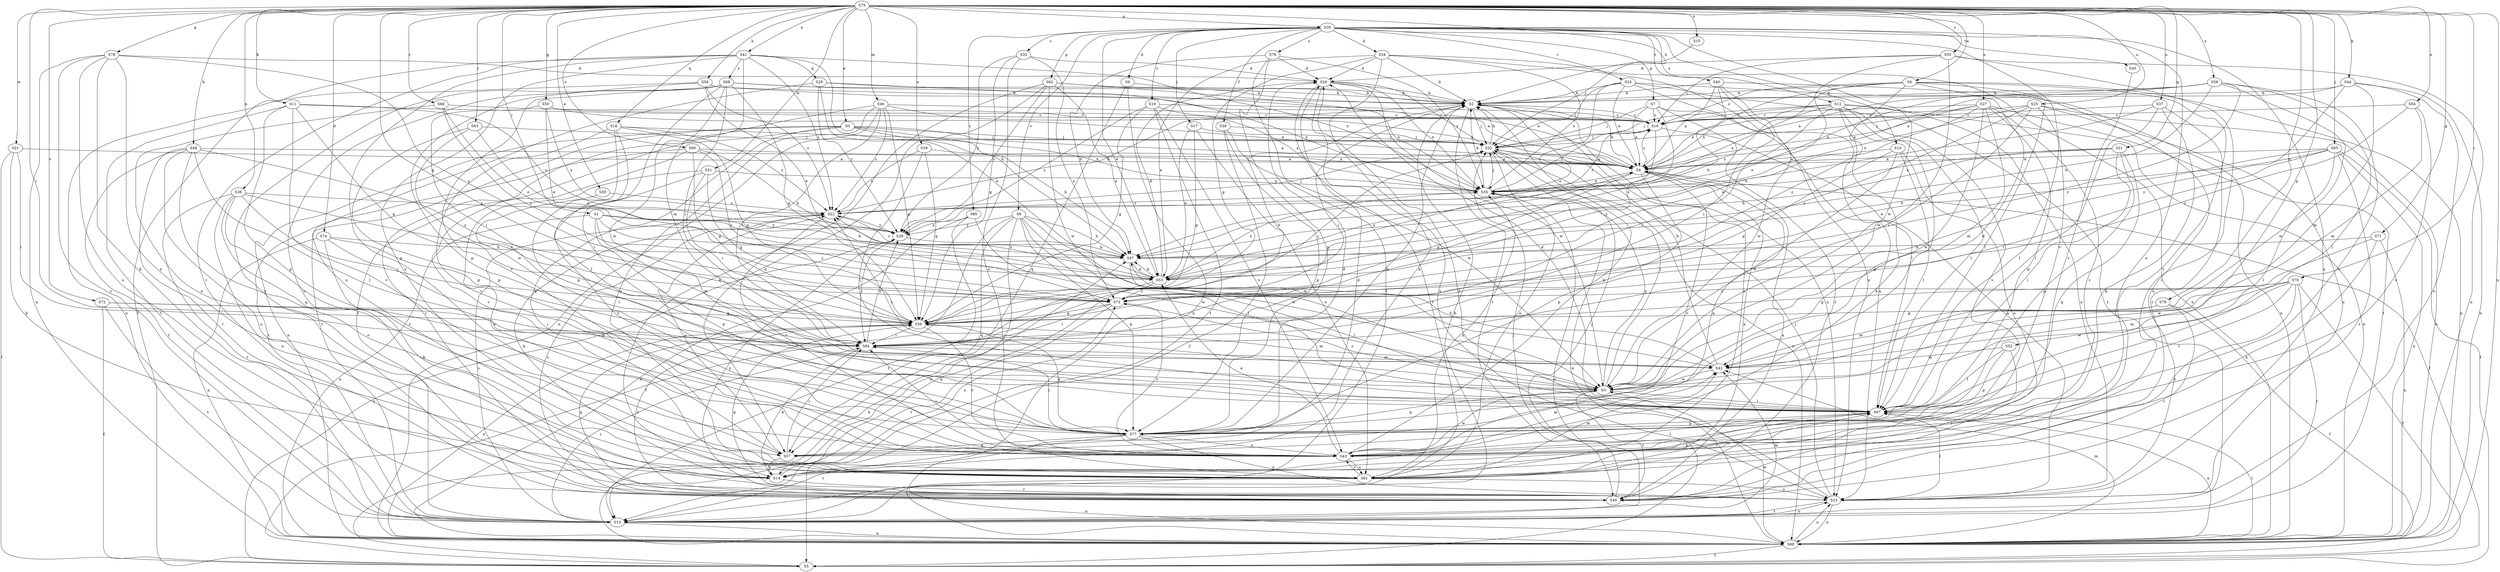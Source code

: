 strict digraph  {
S75;
S26;
S41;
S4;
S48;
S11;
S2;
S33;
S19;
S16;
S74;
S9;
S34;
S20;
S30;
S0;
S54;
S53;
S38;
S5;
S78;
S50;
S71;
S56;
S58;
S47;
S70;
S1;
S64;
S65;
S17;
S32;
S44;
S14;
S67;
S46;
S42;
S36;
S15;
S79;
S69;
S39;
S60;
S27;
S61;
S52;
S62;
S7;
S77;
S31;
S18;
S10;
S29;
S57;
S63;
S66;
S24;
S49;
S72;
S76;
S12;
S80;
S22;
S45;
S40;
S13;
S6;
S25;
S37;
S23;
S8;
S43;
S21;
S51;
S3;
S59;
S35;
S28;
S55;
S68;
S73;
S75 -> S26  [label=a];
S75 -> S41  [label=a];
S75 -> S48  [label=b];
S75 -> S11  [label=b];
S75 -> S2  [label=b];
S75 -> S74  [label=d];
S75 -> S30  [label=e];
S75 -> S0  [label=e];
S75 -> S54  [label=e];
S75 -> S78  [label=g];
S75 -> S50  [label=g];
S75 -> S71  [label=g];
S75 -> S56  [label=g];
S75 -> S58  [label=h];
S75 -> S70  [label=i];
S75 -> S1  [label=i];
S75 -> S64  [label=i];
S75 -> S65  [label=j];
S75 -> S44  [label=k];
S75 -> S46  [label=m];
S75 -> S36  [label=n];
S75 -> S15  [label=n];
S75 -> S79  [label=n];
S75 -> S69  [label=n];
S75 -> S39  [label=o];
S75 -> S60  [label=o];
S75 -> S27  [label=o];
S75 -> S52  [label=p];
S75 -> S31  [label=q];
S75 -> S18  [label=q];
S75 -> S63  [label=r];
S75 -> S66  [label=r];
S75 -> S72  [label=s];
S75 -> S6  [label=u];
S75 -> S25  [label=u];
S75 -> S37  [label=u];
S75 -> S21  [label=w];
S75 -> S51  [label=w];
S75 -> S59  [label=x];
S75 -> S55  [label=z];
S26 -> S33  [label=c];
S26 -> S19  [label=c];
S26 -> S9  [label=d];
S26 -> S34  [label=d];
S26 -> S53  [label=e];
S26 -> S38  [label=f];
S26 -> S17  [label=j];
S26 -> S61  [label=o];
S26 -> S62  [label=p];
S26 -> S7  [label=p];
S26 -> S10  [label=q];
S26 -> S24  [label=r];
S26 -> S76  [label=s];
S26 -> S12  [label=s];
S26 -> S80  [label=s];
S26 -> S45  [label=t];
S26 -> S40  [label=t];
S26 -> S23  [label=u];
S26 -> S8  [label=v];
S26 -> S43  [label=v];
S26 -> S3  [label=w];
S41 -> S5  [label=f];
S41 -> S47  [label=h];
S41 -> S42  [label=m];
S41 -> S61  [label=o];
S41 -> S29  [label=q];
S41 -> S57  [label=q];
S41 -> S49  [label=r];
S41 -> S22  [label=s];
S41 -> S35  [label=x];
S41 -> S68  [label=z];
S4 -> S2  [label=b];
S4 -> S16  [label=c];
S4 -> S5  [label=f];
S4 -> S56  [label=g];
S4 -> S77  [label=p];
S4 -> S43  [label=v];
S4 -> S35  [label=x];
S48 -> S4  [label=a];
S48 -> S67  [label=l];
S48 -> S57  [label=q];
S48 -> S49  [label=r];
S48 -> S13  [label=t];
S48 -> S23  [label=u];
S48 -> S73  [label=z];
S11 -> S16  [label=c];
S11 -> S56  [label=g];
S11 -> S77  [label=p];
S11 -> S13  [label=t];
S11 -> S43  [label=v];
S11 -> S28  [label=y];
S2 -> S16  [label=c];
S2 -> S64  [label=i];
S2 -> S32  [label=j];
S2 -> S61  [label=o];
S2 -> S49  [label=r];
S2 -> S23  [label=u];
S33 -> S20  [label=d];
S33 -> S56  [label=g];
S33 -> S61  [label=o];
S33 -> S28  [label=y];
S33 -> S73  [label=z];
S19 -> S16  [label=c];
S19 -> S56  [label=g];
S19 -> S13  [label=t];
S19 -> S43  [label=v];
S19 -> S35  [label=x];
S19 -> S28  [label=y];
S16 -> S32  [label=j];
S16 -> S22  [label=s];
S16 -> S23  [label=u];
S16 -> S73  [label=z];
S74 -> S56  [label=g];
S74 -> S47  [label=h];
S74 -> S14  [label=k];
S74 -> S69  [label=n];
S74 -> S77  [label=p];
S9 -> S2  [label=b];
S9 -> S69  [label=n];
S9 -> S57  [label=q];
S34 -> S2  [label=b];
S34 -> S20  [label=d];
S34 -> S53  [label=e];
S34 -> S56  [label=g];
S34 -> S14  [label=k];
S34 -> S69  [label=n];
S34 -> S23  [label=u];
S34 -> S35  [label=x];
S20 -> S2  [label=b];
S20 -> S32  [label=j];
S20 -> S13  [label=t];
S20 -> S23  [label=u];
S20 -> S3  [label=w];
S20 -> S35  [label=x];
S30 -> S67  [label=l];
S30 -> S22  [label=s];
S0 -> S4  [label=a];
S0 -> S47  [label=h];
S0 -> S32  [label=j];
S0 -> S69  [label=n];
S0 -> S57  [label=q];
S0 -> S49  [label=r];
S0 -> S13  [label=t];
S0 -> S35  [label=x];
S54 -> S16  [label=c];
S54 -> S42  [label=m];
S54 -> S43  [label=v];
S54 -> S73  [label=z];
S53 -> S4  [label=a];
S53 -> S20  [label=d];
S53 -> S47  [label=h];
S53 -> S14  [label=k];
S53 -> S22  [label=s];
S53 -> S35  [label=x];
S53 -> S73  [label=z];
S38 -> S5  [label=f];
S38 -> S32  [label=j];
S38 -> S77  [label=p];
S38 -> S3  [label=w];
S5 -> S47  [label=h];
S5 -> S35  [label=x];
S5 -> S28  [label=y];
S78 -> S20  [label=d];
S78 -> S14  [label=k];
S78 -> S69  [label=n];
S78 -> S61  [label=o];
S78 -> S13  [label=t];
S78 -> S23  [label=u];
S78 -> S73  [label=z];
S50 -> S4  [label=a];
S50 -> S16  [label=c];
S50 -> S53  [label=e];
S50 -> S64  [label=i];
S50 -> S28  [label=y];
S71 -> S47  [label=h];
S71 -> S14  [label=k];
S71 -> S69  [label=n];
S71 -> S3  [label=w];
S56 -> S64  [label=i];
S56 -> S32  [label=j];
S56 -> S42  [label=m];
S56 -> S69  [label=n];
S56 -> S49  [label=r];
S56 -> S43  [label=v];
S58 -> S4  [label=a];
S58 -> S2  [label=b];
S58 -> S53  [label=e];
S58 -> S69  [label=n];
S58 -> S77  [label=p];
S58 -> S22  [label=s];
S47 -> S53  [label=e];
S47 -> S67  [label=l];
S47 -> S22  [label=s];
S70 -> S5  [label=f];
S70 -> S56  [label=g];
S70 -> S67  [label=l];
S70 -> S42  [label=m];
S70 -> S61  [label=o];
S70 -> S13  [label=t];
S70 -> S3  [label=w];
S70 -> S73  [label=z];
S1 -> S47  [label=h];
S1 -> S42  [label=m];
S1 -> S69  [label=n];
S1 -> S77  [label=p];
S1 -> S28  [label=y];
S1 -> S73  [label=z];
S64 -> S2  [label=b];
S64 -> S14  [label=k];
S64 -> S42  [label=m];
S64 -> S28  [label=y];
S65 -> S4  [label=a];
S65 -> S53  [label=e];
S65 -> S5  [label=f];
S65 -> S47  [label=h];
S65 -> S64  [label=i];
S65 -> S67  [label=l];
S65 -> S69  [label=n];
S65 -> S49  [label=r];
S17 -> S53  [label=e];
S17 -> S56  [label=g];
S17 -> S32  [label=j];
S17 -> S61  [label=o];
S32 -> S4  [label=a];
S32 -> S2  [label=b];
S32 -> S69  [label=n];
S32 -> S61  [label=o];
S44 -> S4  [label=a];
S44 -> S2  [label=b];
S44 -> S42  [label=m];
S44 -> S69  [label=n];
S44 -> S23  [label=u];
S44 -> S73  [label=z];
S14 -> S20  [label=d];
S14 -> S49  [label=r];
S14 -> S73  [label=z];
S67 -> S20  [label=d];
S67 -> S14  [label=k];
S67 -> S69  [label=n];
S67 -> S77  [label=p];
S46 -> S4  [label=a];
S46 -> S16  [label=c];
S46 -> S56  [label=g];
S46 -> S64  [label=i];
S46 -> S69  [label=n];
S46 -> S61  [label=o];
S46 -> S22  [label=s];
S46 -> S13  [label=t];
S42 -> S2  [label=b];
S42 -> S47  [label=h];
S42 -> S3  [label=w];
S36 -> S64  [label=i];
S36 -> S61  [label=o];
S36 -> S22  [label=s];
S36 -> S13  [label=t];
S36 -> S23  [label=u];
S36 -> S43  [label=v];
S36 -> S73  [label=z];
S15 -> S32  [label=j];
S79 -> S5  [label=f];
S79 -> S56  [label=g];
S79 -> S42  [label=m];
S79 -> S49  [label=r];
S69 -> S5  [label=f];
S69 -> S67  [label=l];
S69 -> S42  [label=m];
S69 -> S23  [label=u];
S69 -> S3  [label=w];
S39 -> S4  [label=a];
S39 -> S56  [label=g];
S39 -> S67  [label=l];
S39 -> S22  [label=s];
S60 -> S4  [label=a];
S60 -> S56  [label=g];
S60 -> S47  [label=h];
S60 -> S13  [label=t];
S60 -> S43  [label=v];
S60 -> S73  [label=z];
S27 -> S4  [label=a];
S27 -> S16  [label=c];
S27 -> S53  [label=e];
S27 -> S32  [label=j];
S27 -> S42  [label=m];
S27 -> S77  [label=p];
S27 -> S13  [label=t];
S27 -> S43  [label=v];
S27 -> S3  [label=w];
S61 -> S4  [label=a];
S61 -> S67  [label=l];
S61 -> S42  [label=m];
S61 -> S69  [label=n];
S61 -> S23  [label=u];
S61 -> S43  [label=v];
S61 -> S35  [label=x];
S52 -> S67  [label=l];
S52 -> S42  [label=m];
S52 -> S77  [label=p];
S52 -> S49  [label=r];
S62 -> S2  [label=b];
S62 -> S53  [label=e];
S62 -> S14  [label=k];
S62 -> S57  [label=q];
S62 -> S3  [label=w];
S62 -> S35  [label=x];
S62 -> S28  [label=y];
S7 -> S4  [label=a];
S7 -> S16  [label=c];
S7 -> S53  [label=e];
S7 -> S32  [label=j];
S7 -> S67  [label=l];
S7 -> S49  [label=r];
S77 -> S2  [label=b];
S77 -> S56  [label=g];
S77 -> S64  [label=i];
S77 -> S57  [label=q];
S77 -> S13  [label=t];
S77 -> S23  [label=u];
S77 -> S43  [label=v];
S31 -> S4  [label=a];
S31 -> S47  [label=h];
S31 -> S67  [label=l];
S31 -> S77  [label=p];
S31 -> S57  [label=q];
S31 -> S35  [label=x];
S18 -> S56  [label=g];
S18 -> S32  [label=j];
S18 -> S67  [label=l];
S18 -> S77  [label=p];
S18 -> S22  [label=s];
S18 -> S43  [label=v];
S10 -> S4  [label=a];
S10 -> S56  [label=g];
S10 -> S67  [label=l];
S10 -> S61  [label=o];
S10 -> S3  [label=w];
S29 -> S2  [label=b];
S29 -> S53  [label=e];
S29 -> S61  [label=o];
S29 -> S35  [label=x];
S29 -> S28  [label=y];
S57 -> S20  [label=d];
S57 -> S64  [label=i];
S57 -> S14  [label=k];
S57 -> S42  [label=m];
S57 -> S22  [label=s];
S63 -> S53  [label=e];
S63 -> S32  [label=j];
S63 -> S77  [label=p];
S63 -> S3  [label=w];
S66 -> S16  [label=c];
S66 -> S53  [label=e];
S66 -> S61  [label=o];
S66 -> S73  [label=z];
S24 -> S4  [label=a];
S24 -> S2  [label=b];
S24 -> S53  [label=e];
S24 -> S32  [label=j];
S24 -> S69  [label=n];
S24 -> S13  [label=t];
S24 -> S23  [label=u];
S49 -> S4  [label=a];
S49 -> S56  [label=g];
S49 -> S32  [label=j];
S49 -> S22  [label=s];
S49 -> S28  [label=y];
S72 -> S5  [label=f];
S72 -> S56  [label=g];
S72 -> S64  [label=i];
S72 -> S13  [label=t];
S76 -> S20  [label=d];
S76 -> S47  [label=h];
S76 -> S77  [label=p];
S76 -> S13  [label=t];
S76 -> S35  [label=x];
S12 -> S4  [label=a];
S12 -> S16  [label=c];
S12 -> S64  [label=i];
S12 -> S32  [label=j];
S12 -> S14  [label=k];
S12 -> S67  [label=l];
S12 -> S69  [label=n];
S12 -> S77  [label=p];
S12 -> S23  [label=u];
S12 -> S43  [label=v];
S12 -> S35  [label=x];
S80 -> S69  [label=n];
S80 -> S13  [label=t];
S80 -> S3  [label=w];
S80 -> S28  [label=y];
S22 -> S2  [label=b];
S22 -> S32  [label=j];
S22 -> S14  [label=k];
S22 -> S43  [label=v];
S22 -> S28  [label=y];
S45 -> S43  [label=v];
S40 -> S4  [label=a];
S40 -> S2  [label=b];
S40 -> S47  [label=h];
S40 -> S64  [label=i];
S40 -> S23  [label=u];
S40 -> S3  [label=w];
S13 -> S2  [label=b];
S13 -> S64  [label=i];
S13 -> S32  [label=j];
S13 -> S42  [label=m];
S13 -> S69  [label=n];
S13 -> S22  [label=s];
S13 -> S23  [label=u];
S6 -> S2  [label=b];
S6 -> S16  [label=c];
S6 -> S67  [label=l];
S6 -> S69  [label=n];
S6 -> S43  [label=v];
S6 -> S3  [label=w];
S6 -> S35  [label=x];
S6 -> S28  [label=y];
S6 -> S73  [label=z];
S25 -> S16  [label=c];
S25 -> S64  [label=i];
S25 -> S67  [label=l];
S25 -> S69  [label=n];
S25 -> S23  [label=u];
S25 -> S35  [label=x];
S25 -> S73  [label=z];
S37 -> S16  [label=c];
S37 -> S47  [label=h];
S37 -> S14  [label=k];
S37 -> S67  [label=l];
S37 -> S49  [label=r];
S23 -> S20  [label=d];
S23 -> S56  [label=g];
S23 -> S32  [label=j];
S23 -> S67  [label=l];
S23 -> S69  [label=n];
S23 -> S13  [label=t];
S8 -> S5  [label=f];
S8 -> S47  [label=h];
S8 -> S67  [label=l];
S8 -> S42  [label=m];
S8 -> S69  [label=n];
S8 -> S77  [label=p];
S8 -> S57  [label=q];
S8 -> S3  [label=w];
S8 -> S28  [label=y];
S43 -> S4  [label=a];
S43 -> S2  [label=b];
S43 -> S53  [label=e];
S43 -> S64  [label=i];
S43 -> S67  [label=l];
S43 -> S61  [label=o];
S43 -> S3  [label=w];
S21 -> S4  [label=a];
S21 -> S5  [label=f];
S21 -> S64  [label=i];
S21 -> S14  [label=k];
S51 -> S56  [label=g];
S51 -> S64  [label=i];
S51 -> S61  [label=o];
S51 -> S43  [label=v];
S51 -> S35  [label=x];
S3 -> S32  [label=j];
S3 -> S67  [label=l];
S3 -> S77  [label=p];
S3 -> S49  [label=r];
S3 -> S22  [label=s];
S3 -> S35  [label=x];
S3 -> S73  [label=z];
S59 -> S4  [label=a];
S59 -> S2  [label=b];
S59 -> S47  [label=h];
S59 -> S67  [label=l];
S59 -> S43  [label=v];
S59 -> S3  [label=w];
S59 -> S35  [label=x];
S59 -> S73  [label=z];
S35 -> S2  [label=b];
S35 -> S16  [label=c];
S35 -> S32  [label=j];
S35 -> S69  [label=n];
S35 -> S22  [label=s];
S28 -> S47  [label=h];
S28 -> S64  [label=i];
S55 -> S16  [label=c];
S55 -> S20  [label=d];
S55 -> S53  [label=e];
S55 -> S69  [label=n];
S55 -> S49  [label=r];
S55 -> S3  [label=w];
S68 -> S4  [label=a];
S68 -> S2  [label=b];
S68 -> S56  [label=g];
S68 -> S64  [label=i];
S68 -> S67  [label=l];
S68 -> S49  [label=r];
S68 -> S23  [label=u];
S68 -> S43  [label=v];
S68 -> S3  [label=w];
S73 -> S56  [label=g];
S73 -> S64  [label=i];
S73 -> S13  [label=t];
S73 -> S43  [label=v];
}
